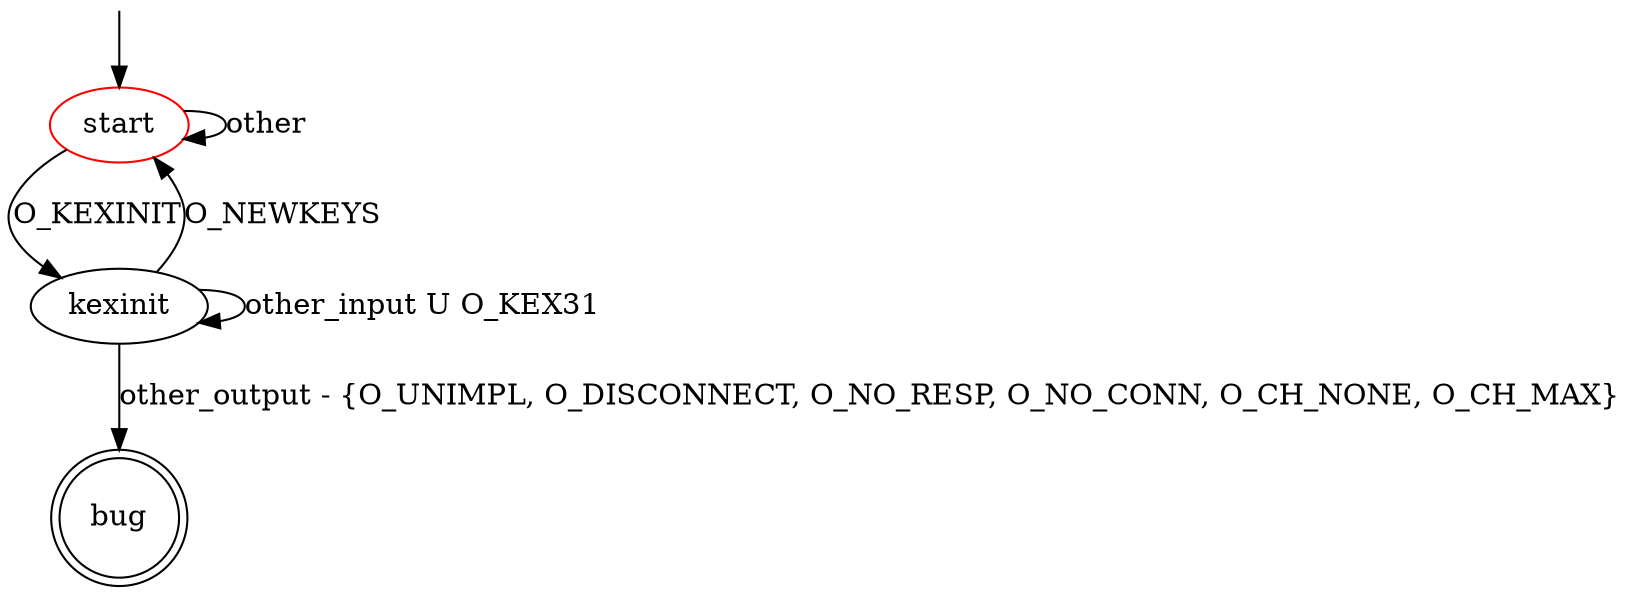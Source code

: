 digraph G {
label=""
start [color="red"]
bug [shape="doublecircle"]

start -> kexinit [label="O_KEXINIT"]
start -> start [label="other"]
kexinit -> bug [label="other_output - {O_UNIMPL, O_DISCONNECT, O_NO_RESP, O_NO_CONN, O_CH_NONE, O_CH_MAX}"]
kexinit -> start [label="O_NEWKEYS"]
kexinit -> kexinit [label="other_input U O_KEX31"]

__start0 [label="" shape="none" width="0" height="0"];
__start0 -> start;
}
